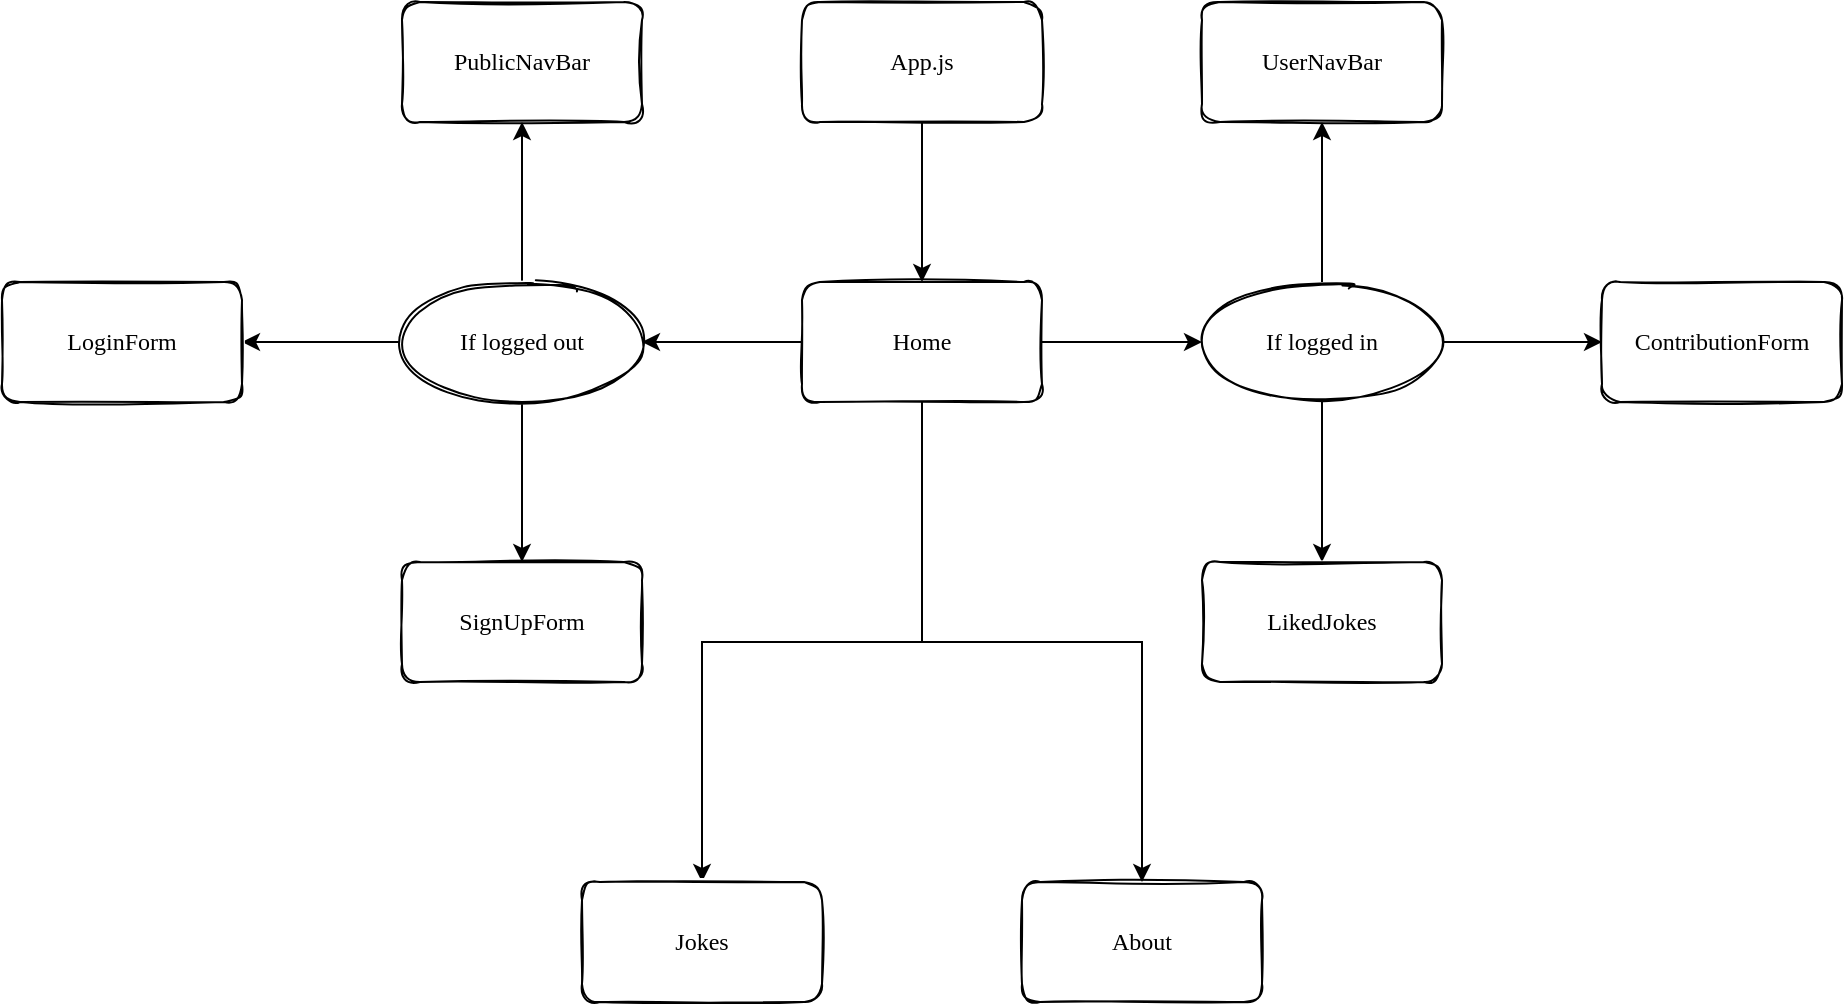 <mxfile version="15.9.5" type="github">
  <diagram id="cOIYiqj9oKA15FfcFj9o" name="Page-1">
    <mxGraphModel dx="2251" dy="801" grid="1" gridSize="10" guides="1" tooltips="1" connect="1" arrows="1" fold="1" page="1" pageScale="1" pageWidth="850" pageHeight="1100" math="0" shadow="0">
      <root>
        <mxCell id="0" />
        <mxCell id="1" parent="0" />
        <mxCell id="Kqs7fXENg0E2DFKlGv2c-4" value="" style="edgeStyle=orthogonalEdgeStyle;rounded=0;orthogonalLoop=1;jettySize=auto;html=1;fontFamily=Comic Sans MS;" edge="1" parent="1" source="Kqs7fXENg0E2DFKlGv2c-1" target="Kqs7fXENg0E2DFKlGv2c-3">
          <mxGeometry relative="1" as="geometry" />
        </mxCell>
        <mxCell id="Kqs7fXENg0E2DFKlGv2c-1" value="App.js" style="rounded=1;whiteSpace=wrap;html=1;sketch=1;fontFamily=Comic Sans MS;" vertex="1" parent="1">
          <mxGeometry x="220" y="30" width="120" height="60" as="geometry" />
        </mxCell>
        <mxCell id="Kqs7fXENg0E2DFKlGv2c-6" value="" style="edgeStyle=orthogonalEdgeStyle;rounded=0;orthogonalLoop=1;jettySize=auto;html=1;fontFamily=Comic Sans MS;" edge="1" parent="1" source="Kqs7fXENg0E2DFKlGv2c-3" target="Kqs7fXENg0E2DFKlGv2c-5">
          <mxGeometry relative="1" as="geometry" />
        </mxCell>
        <mxCell id="Kqs7fXENg0E2DFKlGv2c-10" value="" style="edgeStyle=orthogonalEdgeStyle;rounded=0;orthogonalLoop=1;jettySize=auto;html=1;fontFamily=Comic Sans MS;" edge="1" parent="1" source="Kqs7fXENg0E2DFKlGv2c-3" target="Kqs7fXENg0E2DFKlGv2c-9">
          <mxGeometry relative="1" as="geometry" />
        </mxCell>
        <mxCell id="Kqs7fXENg0E2DFKlGv2c-14" value="" style="edgeStyle=orthogonalEdgeStyle;rounded=0;orthogonalLoop=1;jettySize=auto;html=1;fontFamily=Comic Sans MS;" edge="1" parent="1" source="Kqs7fXENg0E2DFKlGv2c-3" target="Kqs7fXENg0E2DFKlGv2c-13">
          <mxGeometry relative="1" as="geometry" />
        </mxCell>
        <mxCell id="Kqs7fXENg0E2DFKlGv2c-24" value="" style="edgeStyle=orthogonalEdgeStyle;rounded=0;orthogonalLoop=1;jettySize=auto;html=1;fontFamily=Comic Sans MS;" edge="1" parent="1" source="Kqs7fXENg0E2DFKlGv2c-3" target="Kqs7fXENg0E2DFKlGv2c-23">
          <mxGeometry relative="1" as="geometry" />
        </mxCell>
        <mxCell id="Kqs7fXENg0E2DFKlGv2c-3" value="Home" style="rounded=1;whiteSpace=wrap;html=1;sketch=1;fontFamily=Comic Sans MS;" vertex="1" parent="1">
          <mxGeometry x="220" y="170" width="120" height="60" as="geometry" />
        </mxCell>
        <mxCell id="Kqs7fXENg0E2DFKlGv2c-8" value="" style="edgeStyle=orthogonalEdgeStyle;rounded=0;orthogonalLoop=1;jettySize=auto;html=1;fontFamily=Comic Sans MS;" edge="1" parent="1" source="Kqs7fXENg0E2DFKlGv2c-5" target="Kqs7fXENg0E2DFKlGv2c-7">
          <mxGeometry relative="1" as="geometry" />
        </mxCell>
        <mxCell id="Kqs7fXENg0E2DFKlGv2c-20" value="" style="edgeStyle=orthogonalEdgeStyle;rounded=0;orthogonalLoop=1;jettySize=auto;html=1;fontFamily=Comic Sans MS;" edge="1" parent="1" source="Kqs7fXENg0E2DFKlGv2c-5" target="Kqs7fXENg0E2DFKlGv2c-19">
          <mxGeometry relative="1" as="geometry" />
        </mxCell>
        <mxCell id="Kqs7fXENg0E2DFKlGv2c-22" value="" style="edgeStyle=orthogonalEdgeStyle;rounded=0;orthogonalLoop=1;jettySize=auto;html=1;fontFamily=Comic Sans MS;" edge="1" parent="1" source="Kqs7fXENg0E2DFKlGv2c-5" target="Kqs7fXENg0E2DFKlGv2c-21">
          <mxGeometry relative="1" as="geometry" />
        </mxCell>
        <mxCell id="Kqs7fXENg0E2DFKlGv2c-5" value="If logged in" style="ellipse;whiteSpace=wrap;html=1;fontFamily=Comic Sans MS;rounded=1;sketch=1;" vertex="1" parent="1">
          <mxGeometry x="420" y="170" width="120" height="60" as="geometry" />
        </mxCell>
        <mxCell id="Kqs7fXENg0E2DFKlGv2c-7" value="UserNavBar" style="whiteSpace=wrap;html=1;fontFamily=Comic Sans MS;rounded=1;sketch=1;" vertex="1" parent="1">
          <mxGeometry x="420" y="30" width="120" height="60" as="geometry" />
        </mxCell>
        <mxCell id="Kqs7fXENg0E2DFKlGv2c-12" value="" style="edgeStyle=orthogonalEdgeStyle;rounded=0;orthogonalLoop=1;jettySize=auto;html=1;fontFamily=Comic Sans MS;" edge="1" parent="1" source="Kqs7fXENg0E2DFKlGv2c-9" target="Kqs7fXENg0E2DFKlGv2c-11">
          <mxGeometry relative="1" as="geometry" />
        </mxCell>
        <mxCell id="Kqs7fXENg0E2DFKlGv2c-16" value="" style="edgeStyle=orthogonalEdgeStyle;rounded=0;orthogonalLoop=1;jettySize=auto;html=1;fontFamily=Comic Sans MS;" edge="1" parent="1" source="Kqs7fXENg0E2DFKlGv2c-9" target="Kqs7fXENg0E2DFKlGv2c-15">
          <mxGeometry relative="1" as="geometry" />
        </mxCell>
        <mxCell id="Kqs7fXENg0E2DFKlGv2c-18" value="" style="edgeStyle=orthogonalEdgeStyle;rounded=0;orthogonalLoop=1;jettySize=auto;html=1;fontFamily=Comic Sans MS;" edge="1" parent="1" source="Kqs7fXENg0E2DFKlGv2c-9" target="Kqs7fXENg0E2DFKlGv2c-17">
          <mxGeometry relative="1" as="geometry" />
        </mxCell>
        <mxCell id="Kqs7fXENg0E2DFKlGv2c-9" value="If logged out" style="ellipse;whiteSpace=wrap;html=1;fontFamily=Comic Sans MS;rounded=1;sketch=1;" vertex="1" parent="1">
          <mxGeometry x="20" y="170" width="120" height="60" as="geometry" />
        </mxCell>
        <mxCell id="Kqs7fXENg0E2DFKlGv2c-11" value="PublicNavBar" style="whiteSpace=wrap;html=1;fontFamily=Comic Sans MS;rounded=1;sketch=1;" vertex="1" parent="1">
          <mxGeometry x="20" y="30" width="120" height="60" as="geometry" />
        </mxCell>
        <mxCell id="Kqs7fXENg0E2DFKlGv2c-13" value="Jokes" style="rounded=1;whiteSpace=wrap;html=1;sketch=1;fontFamily=Comic Sans MS;" vertex="1" parent="1">
          <mxGeometry x="110" y="470" width="120" height="60" as="geometry" />
        </mxCell>
        <mxCell id="Kqs7fXENg0E2DFKlGv2c-15" value="SignUpForm" style="whiteSpace=wrap;html=1;fontFamily=Comic Sans MS;rounded=1;sketch=1;" vertex="1" parent="1">
          <mxGeometry x="20" y="310" width="120" height="60" as="geometry" />
        </mxCell>
        <mxCell id="Kqs7fXENg0E2DFKlGv2c-17" value="LoginForm" style="whiteSpace=wrap;html=1;fontFamily=Comic Sans MS;rounded=1;sketch=1;" vertex="1" parent="1">
          <mxGeometry x="-180" y="170" width="120" height="60" as="geometry" />
        </mxCell>
        <mxCell id="Kqs7fXENg0E2DFKlGv2c-19" value="ContributionForm" style="whiteSpace=wrap;html=1;fontFamily=Comic Sans MS;rounded=1;sketch=1;" vertex="1" parent="1">
          <mxGeometry x="620" y="170" width="120" height="60" as="geometry" />
        </mxCell>
        <mxCell id="Kqs7fXENg0E2DFKlGv2c-21" value="LikedJokes" style="whiteSpace=wrap;html=1;fontFamily=Comic Sans MS;rounded=1;sketch=1;" vertex="1" parent="1">
          <mxGeometry x="420" y="310" width="120" height="60" as="geometry" />
        </mxCell>
        <mxCell id="Kqs7fXENg0E2DFKlGv2c-23" value="About" style="rounded=1;whiteSpace=wrap;html=1;sketch=1;fontFamily=Comic Sans MS;" vertex="1" parent="1">
          <mxGeometry x="330" y="470" width="120" height="60" as="geometry" />
        </mxCell>
      </root>
    </mxGraphModel>
  </diagram>
</mxfile>
